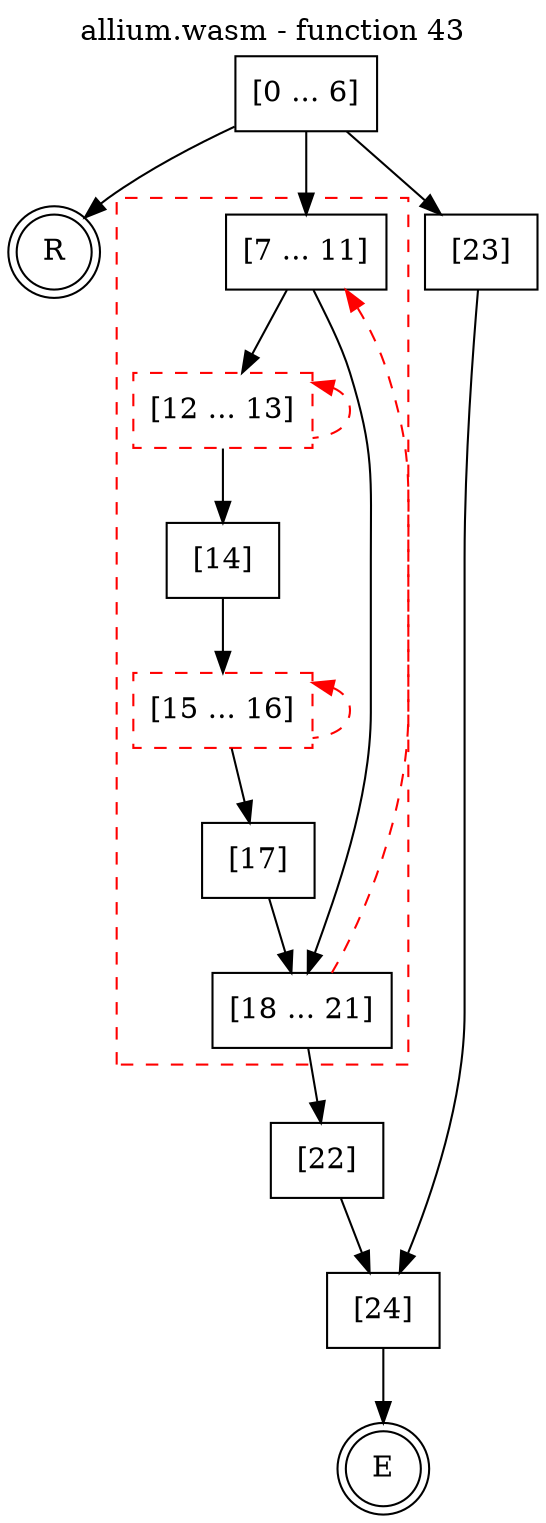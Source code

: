 digraph finite_state_machine {
    label = "allium.wasm - function 43"
    labelloc =  t
    labelfontsize = 16
    labelfontcolor = black
    labelfontname = "Helvetica"
    node [shape = doublecircle]; E R ;
    node [shape = box];
    node [shape=box, color=black, style=solid] 0[label="[0 ... 6]"]
    subgraph cluster_7{
    label = "";
    style = dashed color = red;
    node [shape=box, color=black, style=solid] 7[label="[7 ... 11]"]
    node [shape=box, color=red, style=dashed] 12[label="[12 ... 13]"]
    node [shape=box, color=black, style=solid] 14[label="[14]"]
    node [shape=box, color=red, style=dashed] 15[label="[15 ... 16]"]
    node [shape=box, color=black, style=solid] 17[label="[17]"]
    node [shape=box, color=black, style=solid] 18[label="[18 ... 21]"]
    }
    node [shape=box, color=black, style=solid] 22[label="[22]"]
    node [shape=box, color=black, style=solid] 23[label="[23]"]
    node [shape=box, color=black, style=solid] 24[label="[24]"]
    node [shape=box, color=black, style=solid] R[label="R"]
    0 -> 7;
    0 -> 23;
    0 -> R;
    7 -> 12;
    7 -> 18;
    12 -> 14;
    12 -> 12[style="dashed" color="red" dir=back];
    14 -> 15;
    15 -> 17;
    15 -> 15[style="dashed" color="red" dir=back];
    17 -> 18;
    18 -> 7[style="dashed" color="red"];
    18 -> 22;
    22 -> 24;
    23 -> 24;
    24 -> E;
}
